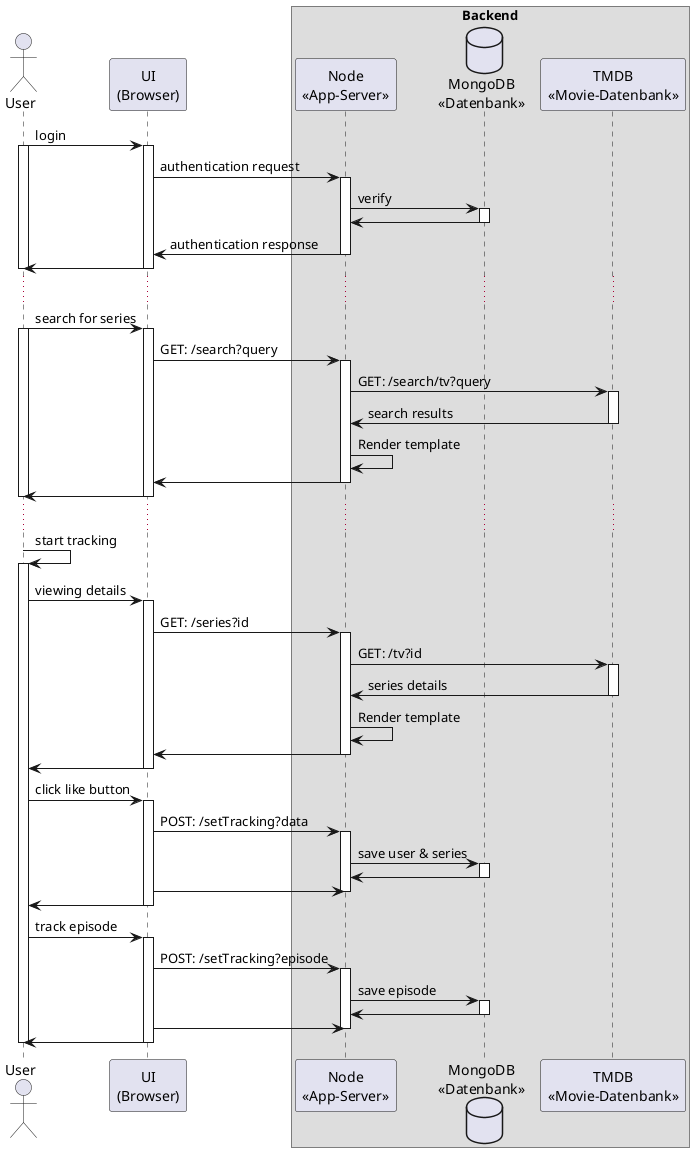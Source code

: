 @startuml
actor User

participant "UI\n(Browser)" as UI

box "Backend"
participant "Node\n<<App-Server>>" as Node
database "MongoDB\n<<Datenbank>>" as DB
participant "TMDB\n<<Movie-Datenbank>>" as TMDB
end box

User -> UI: login
activate User
activate UI
UI -> Node: authentication request
activate Node
Node -> DB: verify
activate DB
Node <-DB
deactivate DB
UI <- Node: authentication response
deactivate Node
User <- UI:
deactivate UI
deactivate User
...

User -> UI: search for series
activate User
activate UI
UI -> Node: GET: /search?query
activate Node
Node -> TMDB: GET: /search/tv?query
activate TMDB
Node <- TMDB: search results
deactivate TMDB
Node -> Node: Render template
UI <- Node
deactivate Node
User <- UI
deactivate UI
deactivate User
...

User -> User: start tracking
activate User
User -> UI: viewing details
activate UI
UI -> Node: GET: /series?id
activate Node
Node -> TMDB: GET: /tv?id
activate TMDB
Node <- TMDB: series details
deactivate TMDB
Node -> Node: Render template
UI <- Node
deactivate Node
User <- UI
deactivate UI

User -> UI: click like button
activate UI
UI -> Node: POST: /setTracking?data
activate Node
Node -> DB: save user & series
activate DB
Node <- DB
deactivate DB
UI -> Node
deactivate Node
User <- UI
deactivate UI

User -> UI: track episode
activate UI
UI -> Node: POST: /setTracking?episode
activate Node
Node -> DB: save episode
activate DB
Node <- DB
deactivate DB
UI -> Node
deactivate Node
User <- UI
deactivate UI


deactivate User



@enduml